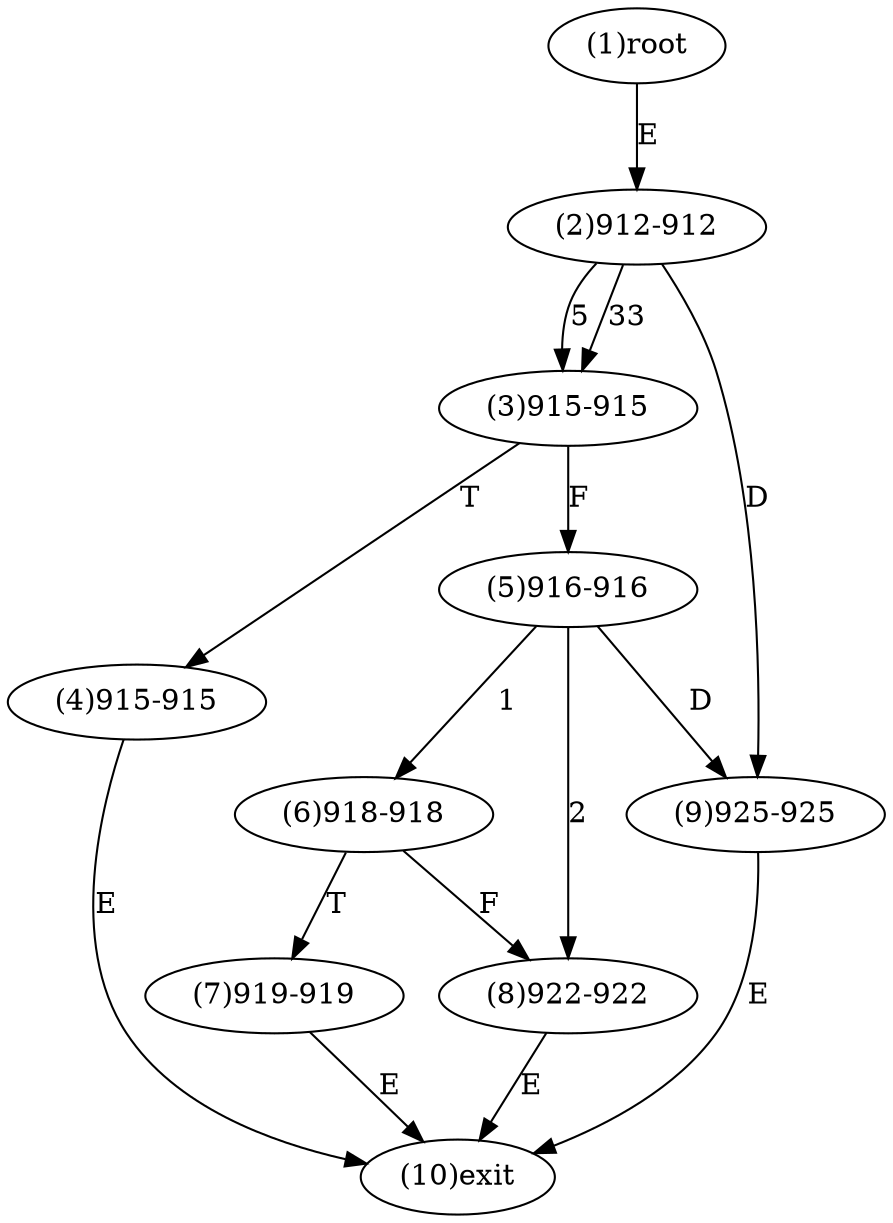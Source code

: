 digraph "" { 
1[ label="(1)root"];
2[ label="(2)912-912"];
3[ label="(3)915-915"];
4[ label="(4)915-915"];
5[ label="(5)916-916"];
6[ label="(6)918-918"];
7[ label="(7)919-919"];
8[ label="(8)922-922"];
9[ label="(9)925-925"];
10[ label="(10)exit"];
1->2[ label="E"];
2->3[ label="5"];
2->3[ label="33"];
2->9[ label="D"];
3->5[ label="F"];
3->4[ label="T"];
4->10[ label="E"];
5->6[ label="1"];
5->8[ label="2"];
5->9[ label="D"];
6->8[ label="F"];
6->7[ label="T"];
7->10[ label="E"];
8->10[ label="E"];
9->10[ label="E"];
}